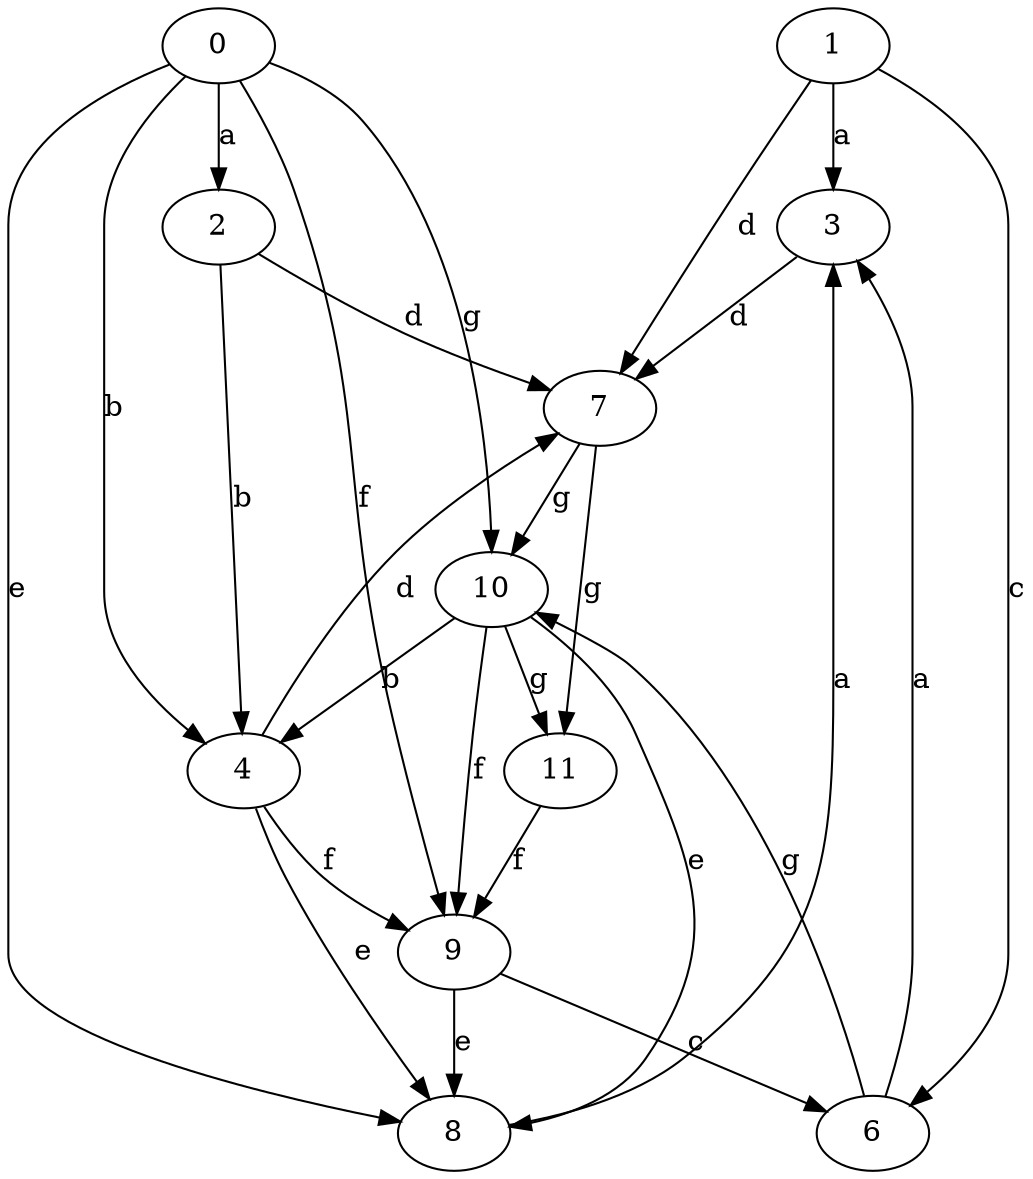 strict digraph  {
1;
2;
0;
3;
4;
6;
7;
8;
9;
10;
11;
1 -> 3  [label=a];
1 -> 6  [label=c];
1 -> 7  [label=d];
2 -> 4  [label=b];
2 -> 7  [label=d];
0 -> 2  [label=a];
0 -> 4  [label=b];
0 -> 8  [label=e];
0 -> 9  [label=f];
0 -> 10  [label=g];
3 -> 7  [label=d];
4 -> 7  [label=d];
4 -> 8  [label=e];
4 -> 9  [label=f];
6 -> 3  [label=a];
6 -> 10  [label=g];
7 -> 10  [label=g];
7 -> 11  [label=g];
8 -> 3  [label=a];
9 -> 6  [label=c];
9 -> 8  [label=e];
10 -> 4  [label=b];
10 -> 8  [label=e];
10 -> 9  [label=f];
10 -> 11  [label=g];
11 -> 9  [label=f];
}
